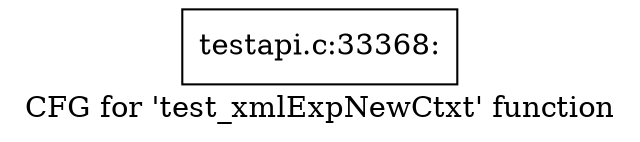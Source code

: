 digraph "CFG for 'test_xmlExpNewCtxt' function" {
	label="CFG for 'test_xmlExpNewCtxt' function";

	Node0x52bc180 [shape=record,label="{testapi.c:33368:}"];
}
